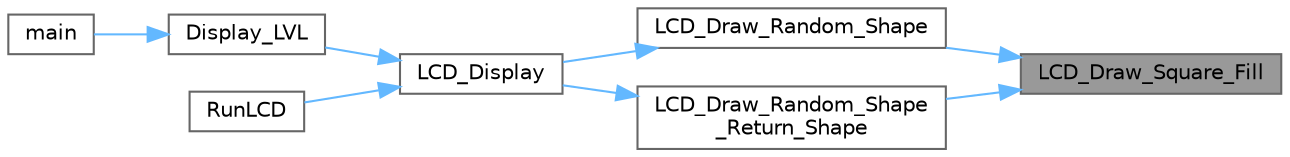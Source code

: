 digraph "LCD_Draw_Square_Fill"
{
 // LATEX_PDF_SIZE
  bgcolor="transparent";
  edge [fontname=Helvetica,fontsize=10,labelfontname=Helvetica,labelfontsize=10];
  node [fontname=Helvetica,fontsize=10,shape=box,height=0.2,width=0.4];
  rankdir="RL";
  Node1 [id="Node000001",label="LCD_Draw_Square_Fill",height=0.2,width=0.4,color="gray40", fillcolor="grey60", style="filled", fontcolor="black",tooltip="Draws a filled square on the screen."];
  Node1 -> Node2 [id="edge1_Node000001_Node000002",dir="back",color="steelblue1",style="solid",tooltip=" "];
  Node2 [id="Node000002",label="LCD_Draw_Random_Shape",height=0.2,width=0.4,color="grey40", fillcolor="white", style="filled",URL="$_l_c_d___driver_8c.html#a1e0ad63bd2a5c88eabdddf588490c401",tooltip="Draws a random shape (circle, square, or triangle) on the screen."];
  Node2 -> Node3 [id="edge2_Node000002_Node000003",dir="back",color="steelblue1",style="solid",tooltip=" "];
  Node3 [id="Node000003",label="LCD_Display",height=0.2,width=0.4,color="grey40", fillcolor="white", style="filled",URL="$_l_c_d___driver_8c.html#a89b24659155f092f9a107f092e115156",tooltip="Displays different levels on the LCD screen based on the input level."];
  Node3 -> Node4 [id="edge3_Node000003_Node000004",dir="back",color="steelblue1",style="solid",tooltip=" "];
  Node4 [id="Node000004",label="Display_LVL",height=0.2,width=0.4,color="grey40", fillcolor="white", style="filled",URL="$_application_code_8c.html#a6c52a647416501b43feac0d988aacc42",tooltip=" "];
  Node4 -> Node5 [id="edge4_Node000004_Node000005",dir="back",color="steelblue1",style="solid",tooltip=" "];
  Node5 [id="Node000005",label="main",height=0.2,width=0.4,color="grey40", fillcolor="white", style="filled",URL="$main_8c.html#a840291bc02cba5474a4cb46a9b9566fe",tooltip="The application entry point."];
  Node3 -> Node6 [id="edge5_Node000003_Node000006",dir="back",color="steelblue1",style="solid",tooltip=" "];
  Node6 [id="Node000006",label="RunLCD",height=0.2,width=0.4,color="grey40", fillcolor="white", style="filled",URL="$_application_code_8c.html#a1af9b3ccc044ed55d6b90dd146241593",tooltip=" "];
  Node1 -> Node7 [id="edge6_Node000001_Node000007",dir="back",color="steelblue1",style="solid",tooltip=" "];
  Node7 [id="Node000007",label="LCD_Draw_Random_Shape\l_Return_Shape",height=0.2,width=0.4,color="grey40", fillcolor="white", style="filled",URL="$_l_c_d___driver_8c.html#aa3b251fa299fd7a94f595fd1bfa3f503",tooltip="Draws a random shape (circle, triangle, or square) on the screen and returns the shape type."];
  Node7 -> Node3 [id="edge7_Node000007_Node000003",dir="back",color="steelblue1",style="solid",tooltip=" "];
}
